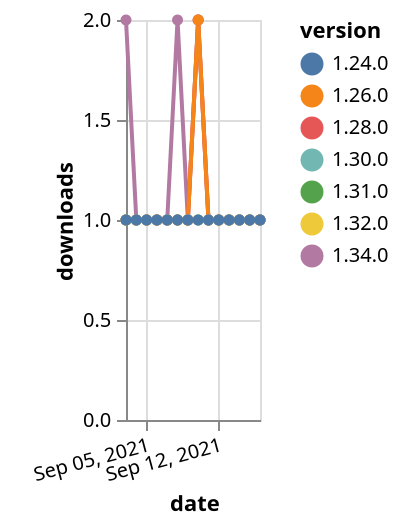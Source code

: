 {"$schema": "https://vega.github.io/schema/vega-lite/v5.json", "description": "A simple bar chart with embedded data.", "data": {"values": [{"date": "2021-09-03", "total": 136, "delta": 1, "version": "1.31.0"}, {"date": "2021-09-04", "total": 137, "delta": 1, "version": "1.31.0"}, {"date": "2021-09-05", "total": 138, "delta": 1, "version": "1.31.0"}, {"date": "2021-09-06", "total": 139, "delta": 1, "version": "1.31.0"}, {"date": "2021-09-07", "total": 140, "delta": 1, "version": "1.31.0"}, {"date": "2021-09-08", "total": 141, "delta": 1, "version": "1.31.0"}, {"date": "2021-09-09", "total": 142, "delta": 1, "version": "1.31.0"}, {"date": "2021-09-10", "total": 143, "delta": 1, "version": "1.31.0"}, {"date": "2021-09-11", "total": 144, "delta": 1, "version": "1.31.0"}, {"date": "2021-09-12", "total": 145, "delta": 1, "version": "1.31.0"}, {"date": "2021-09-13", "total": 146, "delta": 1, "version": "1.31.0"}, {"date": "2021-09-14", "total": 147, "delta": 1, "version": "1.31.0"}, {"date": "2021-09-15", "total": 148, "delta": 1, "version": "1.31.0"}, {"date": "2021-09-16", "total": 149, "delta": 1, "version": "1.31.0"}, {"date": "2021-09-03", "total": 110, "delta": 2, "version": "1.34.0"}, {"date": "2021-09-04", "total": 111, "delta": 1, "version": "1.34.0"}, {"date": "2021-09-05", "total": 112, "delta": 1, "version": "1.34.0"}, {"date": "2021-09-06", "total": 113, "delta": 1, "version": "1.34.0"}, {"date": "2021-09-07", "total": 114, "delta": 1, "version": "1.34.0"}, {"date": "2021-09-08", "total": 116, "delta": 2, "version": "1.34.0"}, {"date": "2021-09-09", "total": 117, "delta": 1, "version": "1.34.0"}, {"date": "2021-09-10", "total": 119, "delta": 2, "version": "1.34.0"}, {"date": "2021-09-11", "total": 120, "delta": 1, "version": "1.34.0"}, {"date": "2021-09-12", "total": 121, "delta": 1, "version": "1.34.0"}, {"date": "2021-09-13", "total": 122, "delta": 1, "version": "1.34.0"}, {"date": "2021-09-14", "total": 123, "delta": 1, "version": "1.34.0"}, {"date": "2021-09-15", "total": 124, "delta": 1, "version": "1.34.0"}, {"date": "2021-09-16", "total": 125, "delta": 1, "version": "1.34.0"}, {"date": "2021-09-03", "total": 160, "delta": 1, "version": "1.32.0"}, {"date": "2021-09-04", "total": 161, "delta": 1, "version": "1.32.0"}, {"date": "2021-09-05", "total": 162, "delta": 1, "version": "1.32.0"}, {"date": "2021-09-06", "total": 163, "delta": 1, "version": "1.32.0"}, {"date": "2021-09-07", "total": 164, "delta": 1, "version": "1.32.0"}, {"date": "2021-09-08", "total": 165, "delta": 1, "version": "1.32.0"}, {"date": "2021-09-09", "total": 166, "delta": 1, "version": "1.32.0"}, {"date": "2021-09-10", "total": 167, "delta": 1, "version": "1.32.0"}, {"date": "2021-09-11", "total": 168, "delta": 1, "version": "1.32.0"}, {"date": "2021-09-12", "total": 169, "delta": 1, "version": "1.32.0"}, {"date": "2021-09-13", "total": 170, "delta": 1, "version": "1.32.0"}, {"date": "2021-09-14", "total": 171, "delta": 1, "version": "1.32.0"}, {"date": "2021-09-15", "total": 172, "delta": 1, "version": "1.32.0"}, {"date": "2021-09-16", "total": 173, "delta": 1, "version": "1.32.0"}, {"date": "2021-09-03", "total": 168, "delta": 1, "version": "1.28.0"}, {"date": "2021-09-04", "total": 169, "delta": 1, "version": "1.28.0"}, {"date": "2021-09-05", "total": 170, "delta": 1, "version": "1.28.0"}, {"date": "2021-09-06", "total": 171, "delta": 1, "version": "1.28.0"}, {"date": "2021-09-07", "total": 172, "delta": 1, "version": "1.28.0"}, {"date": "2021-09-08", "total": 173, "delta": 1, "version": "1.28.0"}, {"date": "2021-09-09", "total": 174, "delta": 1, "version": "1.28.0"}, {"date": "2021-09-10", "total": 176, "delta": 2, "version": "1.28.0"}, {"date": "2021-09-11", "total": 177, "delta": 1, "version": "1.28.0"}, {"date": "2021-09-12", "total": 178, "delta": 1, "version": "1.28.0"}, {"date": "2021-09-13", "total": 179, "delta": 1, "version": "1.28.0"}, {"date": "2021-09-14", "total": 180, "delta": 1, "version": "1.28.0"}, {"date": "2021-09-15", "total": 181, "delta": 1, "version": "1.28.0"}, {"date": "2021-09-16", "total": 182, "delta": 1, "version": "1.28.0"}, {"date": "2021-09-03", "total": 175, "delta": 1, "version": "1.26.0"}, {"date": "2021-09-04", "total": 176, "delta": 1, "version": "1.26.0"}, {"date": "2021-09-05", "total": 177, "delta": 1, "version": "1.26.0"}, {"date": "2021-09-06", "total": 178, "delta": 1, "version": "1.26.0"}, {"date": "2021-09-07", "total": 179, "delta": 1, "version": "1.26.0"}, {"date": "2021-09-08", "total": 180, "delta": 1, "version": "1.26.0"}, {"date": "2021-09-09", "total": 181, "delta": 1, "version": "1.26.0"}, {"date": "2021-09-10", "total": 183, "delta": 2, "version": "1.26.0"}, {"date": "2021-09-11", "total": 184, "delta": 1, "version": "1.26.0"}, {"date": "2021-09-12", "total": 185, "delta": 1, "version": "1.26.0"}, {"date": "2021-09-13", "total": 186, "delta": 1, "version": "1.26.0"}, {"date": "2021-09-14", "total": 187, "delta": 1, "version": "1.26.0"}, {"date": "2021-09-15", "total": 188, "delta": 1, "version": "1.26.0"}, {"date": "2021-09-16", "total": 189, "delta": 1, "version": "1.26.0"}, {"date": "2021-09-03", "total": 146, "delta": 1, "version": "1.30.0"}, {"date": "2021-09-04", "total": 147, "delta": 1, "version": "1.30.0"}, {"date": "2021-09-05", "total": 148, "delta": 1, "version": "1.30.0"}, {"date": "2021-09-06", "total": 149, "delta": 1, "version": "1.30.0"}, {"date": "2021-09-07", "total": 150, "delta": 1, "version": "1.30.0"}, {"date": "2021-09-08", "total": 151, "delta": 1, "version": "1.30.0"}, {"date": "2021-09-09", "total": 152, "delta": 1, "version": "1.30.0"}, {"date": "2021-09-10", "total": 153, "delta": 1, "version": "1.30.0"}, {"date": "2021-09-11", "total": 154, "delta": 1, "version": "1.30.0"}, {"date": "2021-09-12", "total": 155, "delta": 1, "version": "1.30.0"}, {"date": "2021-09-13", "total": 156, "delta": 1, "version": "1.30.0"}, {"date": "2021-09-14", "total": 157, "delta": 1, "version": "1.30.0"}, {"date": "2021-09-15", "total": 158, "delta": 1, "version": "1.30.0"}, {"date": "2021-09-16", "total": 159, "delta": 1, "version": "1.30.0"}, {"date": "2021-09-03", "total": 215, "delta": 1, "version": "1.24.0"}, {"date": "2021-09-04", "total": 216, "delta": 1, "version": "1.24.0"}, {"date": "2021-09-05", "total": 217, "delta": 1, "version": "1.24.0"}, {"date": "2021-09-06", "total": 218, "delta": 1, "version": "1.24.0"}, {"date": "2021-09-07", "total": 219, "delta": 1, "version": "1.24.0"}, {"date": "2021-09-08", "total": 220, "delta": 1, "version": "1.24.0"}, {"date": "2021-09-09", "total": 221, "delta": 1, "version": "1.24.0"}, {"date": "2021-09-10", "total": 222, "delta": 1, "version": "1.24.0"}, {"date": "2021-09-11", "total": 223, "delta": 1, "version": "1.24.0"}, {"date": "2021-09-12", "total": 224, "delta": 1, "version": "1.24.0"}, {"date": "2021-09-13", "total": 225, "delta": 1, "version": "1.24.0"}, {"date": "2021-09-14", "total": 226, "delta": 1, "version": "1.24.0"}, {"date": "2021-09-15", "total": 227, "delta": 1, "version": "1.24.0"}, {"date": "2021-09-16", "total": 228, "delta": 1, "version": "1.24.0"}]}, "width": "container", "mark": {"type": "line", "point": {"filled": true}}, "encoding": {"x": {"field": "date", "type": "temporal", "timeUnit": "yearmonthdate", "title": "date", "axis": {"labelAngle": -15}}, "y": {"field": "delta", "type": "quantitative", "title": "downloads"}, "color": {"field": "version", "type": "nominal"}, "tooltip": {"field": "delta"}}}